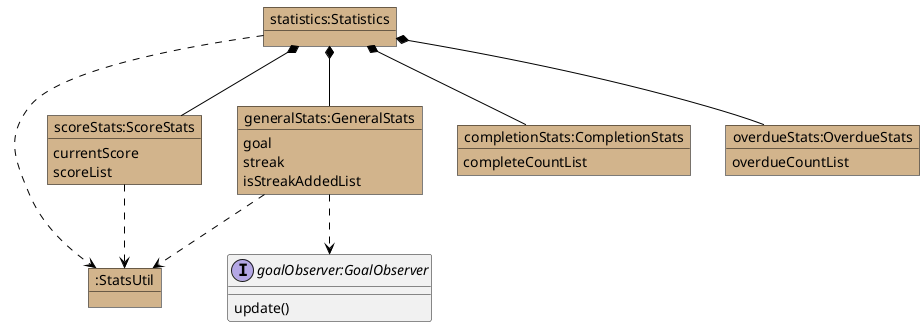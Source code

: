 @startuml

skinparam objectBackgroundColor #tan
skinparam objectBorderColor #black
skinparam arrowColor #black

object "statistics:Statistics" as s {
}

object "generalStats:GeneralStats" as gs {
    goal
    streak
    isStreakAddedList
}
object "scoreStats:ScoreStats" as ss {
    currentScore
    scoreList
}
object "completionStats:CompletionStats" as cs {
    completeCountList
}
object "overdueStats:OverdueStats" as os {
    overdueCountList
}

object ":StatsUtil" as su
interface "goalObserver:GoalObserver" as go {
    update()
}

s*--cs
s*--os
s*--ss
s*--gs

s.>su
ss..>su
gs..>su

gs..>go



@enduml
